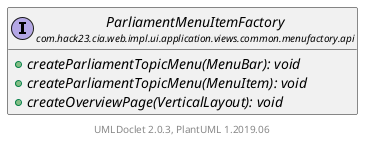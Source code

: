 @startuml
    set namespaceSeparator none
    hide empty fields
    hide empty methods

    interface "<size:14>ParliamentMenuItemFactory\n<size:10>com.hack23.cia.web.impl.ui.application.views.common.menufactory.api" as com.hack23.cia.web.impl.ui.application.views.common.menufactory.api.ParliamentMenuItemFactory [[ParliamentMenuItemFactory.html]] {
        {abstract} +createParliamentTopicMenu(MenuBar): void
        {abstract} +createParliamentTopicMenu(MenuItem): void
        {abstract} +createOverviewPage(VerticalLayout): void
    }

    center footer UMLDoclet 2.0.3, PlantUML 1.2019.06
@enduml
